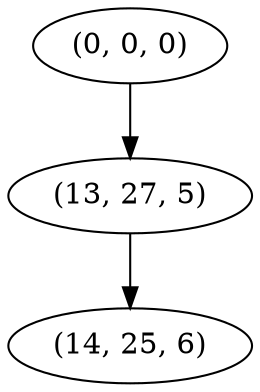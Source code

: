 digraph tree {
    "(0, 0, 0)";
    "(13, 27, 5)";
    "(14, 25, 6)";
    "(0, 0, 0)" -> "(13, 27, 5)";
    "(13, 27, 5)" -> "(14, 25, 6)";
}
